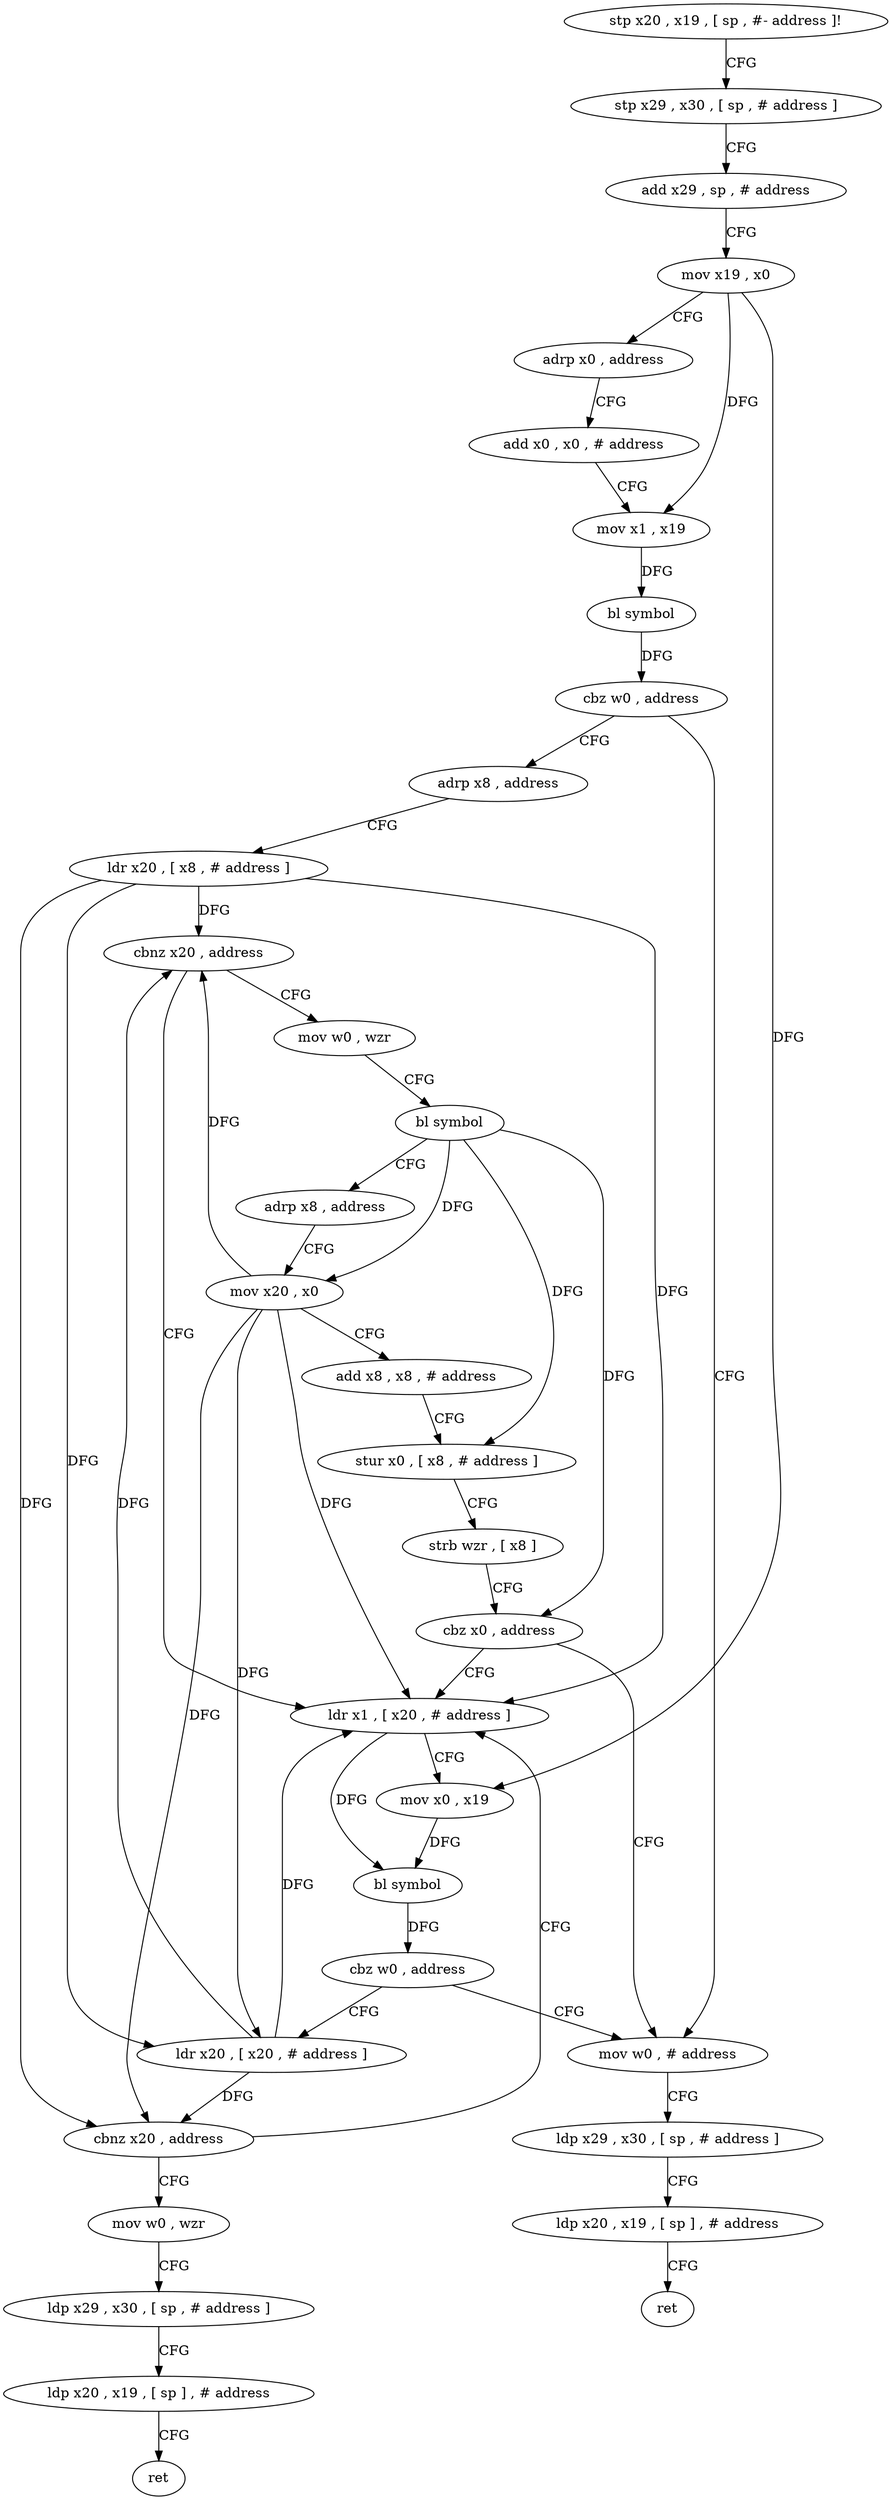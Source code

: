 digraph "func" {
"4243496" [label = "stp x20 , x19 , [ sp , #- address ]!" ]
"4243500" [label = "stp x29 , x30 , [ sp , # address ]" ]
"4243504" [label = "add x29 , sp , # address" ]
"4243508" [label = "mov x19 , x0" ]
"4243512" [label = "adrp x0 , address" ]
"4243516" [label = "add x0 , x0 , # address" ]
"4243520" [label = "mov x1 , x19" ]
"4243524" [label = "bl symbol" ]
"4243528" [label = "cbz w0 , address" ]
"4243616" [label = "mov w0 , # address" ]
"4243532" [label = "adrp x8 , address" ]
"4243620" [label = "ldp x29 , x30 , [ sp , # address ]" ]
"4243624" [label = "ldp x20 , x19 , [ sp ] , # address" ]
"4243628" [label = "ret" ]
"4243536" [label = "ldr x20 , [ x8 , # address ]" ]
"4243540" [label = "cbnz x20 , address" ]
"4243576" [label = "ldr x1 , [ x20 , # address ]" ]
"4243544" [label = "mov w0 , wzr" ]
"4243580" [label = "mov x0 , x19" ]
"4243584" [label = "bl symbol" ]
"4243588" [label = "cbz w0 , address" ]
"4243592" [label = "ldr x20 , [ x20 , # address ]" ]
"4243548" [label = "bl symbol" ]
"4243552" [label = "adrp x8 , address" ]
"4243556" [label = "mov x20 , x0" ]
"4243560" [label = "add x8 , x8 , # address" ]
"4243564" [label = "stur x0 , [ x8 , # address ]" ]
"4243568" [label = "strb wzr , [ x8 ]" ]
"4243572" [label = "cbz x0 , address" ]
"4243596" [label = "cbnz x20 , address" ]
"4243600" [label = "mov w0 , wzr" ]
"4243604" [label = "ldp x29 , x30 , [ sp , # address ]" ]
"4243608" [label = "ldp x20 , x19 , [ sp ] , # address" ]
"4243612" [label = "ret" ]
"4243496" -> "4243500" [ label = "CFG" ]
"4243500" -> "4243504" [ label = "CFG" ]
"4243504" -> "4243508" [ label = "CFG" ]
"4243508" -> "4243512" [ label = "CFG" ]
"4243508" -> "4243520" [ label = "DFG" ]
"4243508" -> "4243580" [ label = "DFG" ]
"4243512" -> "4243516" [ label = "CFG" ]
"4243516" -> "4243520" [ label = "CFG" ]
"4243520" -> "4243524" [ label = "DFG" ]
"4243524" -> "4243528" [ label = "DFG" ]
"4243528" -> "4243616" [ label = "CFG" ]
"4243528" -> "4243532" [ label = "CFG" ]
"4243616" -> "4243620" [ label = "CFG" ]
"4243532" -> "4243536" [ label = "CFG" ]
"4243620" -> "4243624" [ label = "CFG" ]
"4243624" -> "4243628" [ label = "CFG" ]
"4243536" -> "4243540" [ label = "DFG" ]
"4243536" -> "4243576" [ label = "DFG" ]
"4243536" -> "4243592" [ label = "DFG" ]
"4243536" -> "4243596" [ label = "DFG" ]
"4243540" -> "4243576" [ label = "CFG" ]
"4243540" -> "4243544" [ label = "CFG" ]
"4243576" -> "4243580" [ label = "CFG" ]
"4243576" -> "4243584" [ label = "DFG" ]
"4243544" -> "4243548" [ label = "CFG" ]
"4243580" -> "4243584" [ label = "DFG" ]
"4243584" -> "4243588" [ label = "DFG" ]
"4243588" -> "4243616" [ label = "CFG" ]
"4243588" -> "4243592" [ label = "CFG" ]
"4243592" -> "4243596" [ label = "DFG" ]
"4243592" -> "4243540" [ label = "DFG" ]
"4243592" -> "4243576" [ label = "DFG" ]
"4243548" -> "4243552" [ label = "CFG" ]
"4243548" -> "4243556" [ label = "DFG" ]
"4243548" -> "4243564" [ label = "DFG" ]
"4243548" -> "4243572" [ label = "DFG" ]
"4243552" -> "4243556" [ label = "CFG" ]
"4243556" -> "4243560" [ label = "CFG" ]
"4243556" -> "4243540" [ label = "DFG" ]
"4243556" -> "4243576" [ label = "DFG" ]
"4243556" -> "4243592" [ label = "DFG" ]
"4243556" -> "4243596" [ label = "DFG" ]
"4243560" -> "4243564" [ label = "CFG" ]
"4243564" -> "4243568" [ label = "CFG" ]
"4243568" -> "4243572" [ label = "CFG" ]
"4243572" -> "4243616" [ label = "CFG" ]
"4243572" -> "4243576" [ label = "CFG" ]
"4243596" -> "4243576" [ label = "CFG" ]
"4243596" -> "4243600" [ label = "CFG" ]
"4243600" -> "4243604" [ label = "CFG" ]
"4243604" -> "4243608" [ label = "CFG" ]
"4243608" -> "4243612" [ label = "CFG" ]
}
